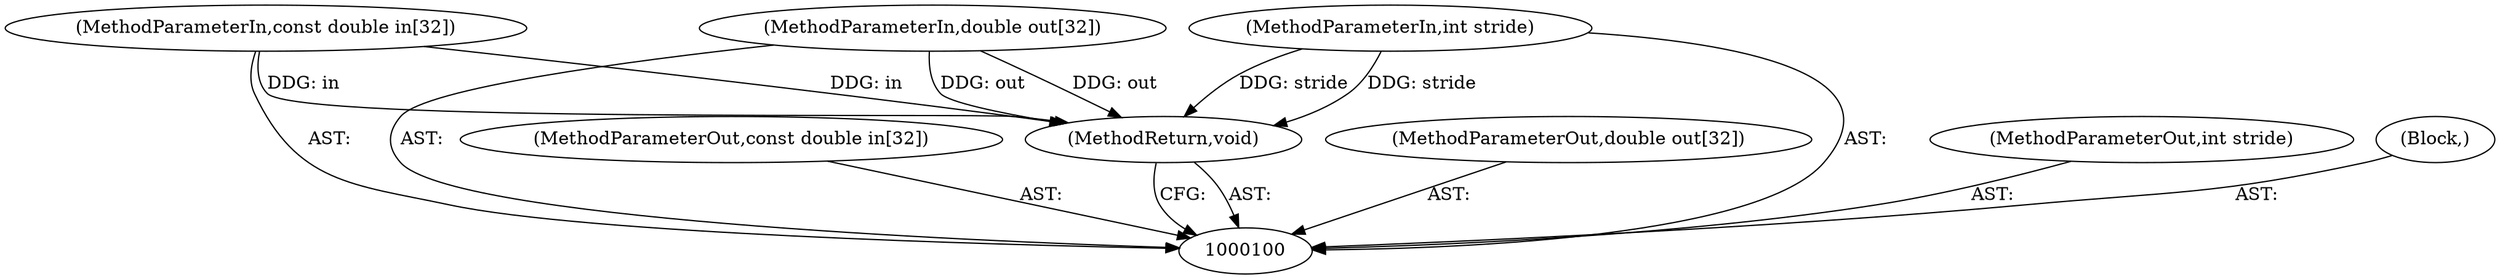 digraph "0_Android_5a9753fca56f0eeb9f61e342b2fccffc364f9426_57" {
"1000105" [label="(MethodReturn,void)"];
"1000101" [label="(MethodParameterIn,const double in[32])"];
"1000111" [label="(MethodParameterOut,const double in[32])"];
"1000102" [label="(MethodParameterIn,double out[32])"];
"1000112" [label="(MethodParameterOut,double out[32])"];
"1000103" [label="(MethodParameterIn,int stride)"];
"1000113" [label="(MethodParameterOut,int stride)"];
"1000104" [label="(Block,)"];
"1000105" -> "1000100"  [label="AST: "];
"1000105" -> "1000100"  [label="CFG: "];
"1000103" -> "1000105"  [label="DDG: stride"];
"1000102" -> "1000105"  [label="DDG: out"];
"1000101" -> "1000105"  [label="DDG: in"];
"1000101" -> "1000100"  [label="AST: "];
"1000101" -> "1000105"  [label="DDG: in"];
"1000111" -> "1000100"  [label="AST: "];
"1000102" -> "1000100"  [label="AST: "];
"1000102" -> "1000105"  [label="DDG: out"];
"1000112" -> "1000100"  [label="AST: "];
"1000103" -> "1000100"  [label="AST: "];
"1000103" -> "1000105"  [label="DDG: stride"];
"1000113" -> "1000100"  [label="AST: "];
"1000104" -> "1000100"  [label="AST: "];
}
